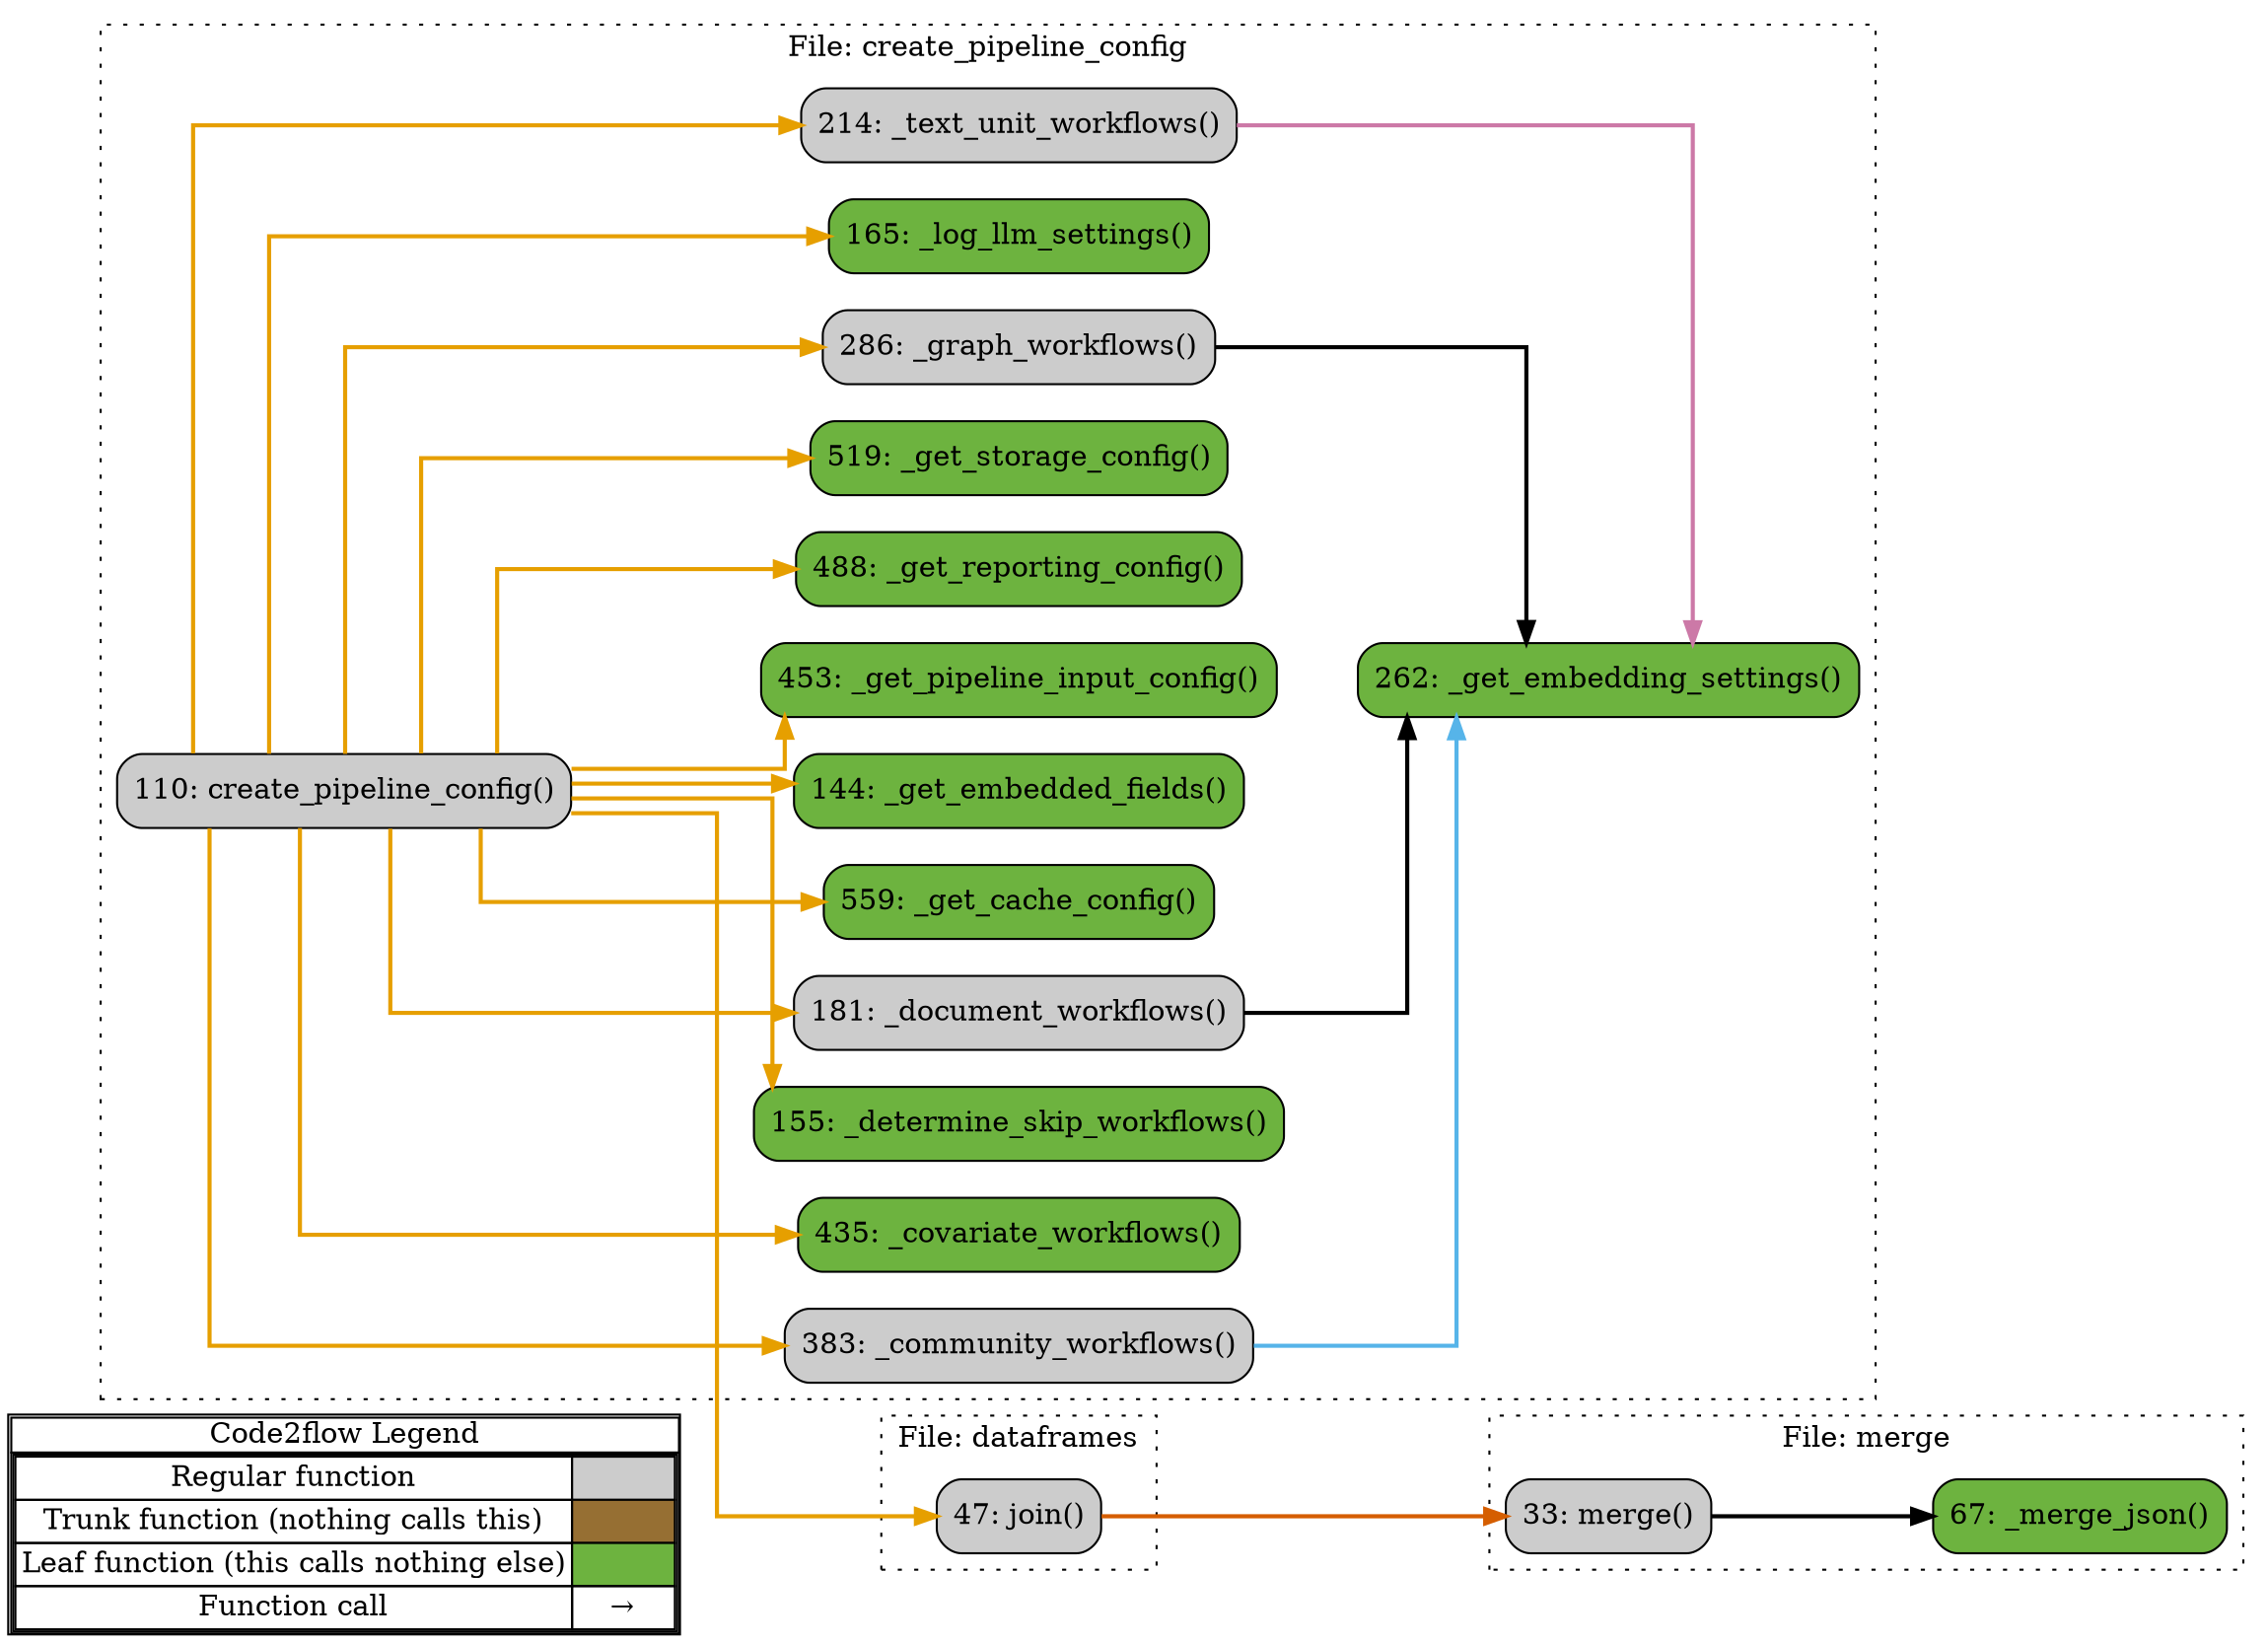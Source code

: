 digraph G {
concentrate=true;
splines="ortho";
rankdir="LR";
subgraph legend{
    rank = min;
    label = "legend";
    Legend [shape=none, margin=0, label = <
        <table cellspacing="0" cellpadding="0" border="1"><tr><td>Code2flow Legend</td></tr><tr><td>
        <table cellspacing="0">
        <tr><td>Regular function</td><td width="50px" bgcolor='#cccccc'></td></tr>
        <tr><td>Trunk function (nothing calls this)</td><td bgcolor='#966F33'></td></tr>
        <tr><td>Leaf function (this calls nothing else)</td><td bgcolor='#6db33f'></td></tr>
        <tr><td>Function call</td><td><font color='black'>&#8594;</font></td></tr>
        </table></td></tr></table>
        >];
}node_0b8c7dba [label="383: _community_workflows()" name="create_pipeline_config::_community_workflows" shape="rect" style="rounded,filled" fillcolor="#cccccc" ];
node_64e25208 [label="435: _covariate_workflows()" name="create_pipeline_config::_covariate_workflows" shape="rect" style="rounded,filled" fillcolor="#6db33f" ];
node_1282a113 [label="155: _determine_skip_workflows()" name="create_pipeline_config::_determine_skip_workflows" shape="rect" style="rounded,filled" fillcolor="#6db33f" ];
node_844797a8 [label="181: _document_workflows()" name="create_pipeline_config::_document_workflows" shape="rect" style="rounded,filled" fillcolor="#cccccc" ];
node_7d732d54 [label="559: _get_cache_config()" name="create_pipeline_config::_get_cache_config" shape="rect" style="rounded,filled" fillcolor="#6db33f" ];
node_b2220182 [label="144: _get_embedded_fields()" name="create_pipeline_config::_get_embedded_fields" shape="rect" style="rounded,filled" fillcolor="#6db33f" ];
node_bcefd01a [label="262: _get_embedding_settings()" name="create_pipeline_config::_get_embedding_settings" shape="rect" style="rounded,filled" fillcolor="#6db33f" ];
node_4d0319b6 [label="453: _get_pipeline_input_config()" name="create_pipeline_config::_get_pipeline_input_config" shape="rect" style="rounded,filled" fillcolor="#6db33f" ];
node_971e0320 [label="488: _get_reporting_config()" name="create_pipeline_config::_get_reporting_config" shape="rect" style="rounded,filled" fillcolor="#6db33f" ];
node_26e95fc3 [label="519: _get_storage_config()" name="create_pipeline_config::_get_storage_config" shape="rect" style="rounded,filled" fillcolor="#6db33f" ];
node_c067c7a8 [label="286: _graph_workflows()" name="create_pipeline_config::_graph_workflows" shape="rect" style="rounded,filled" fillcolor="#cccccc" ];
node_50e8ce2a [label="165: _log_llm_settings()" name="create_pipeline_config::_log_llm_settings" shape="rect" style="rounded,filled" fillcolor="#6db33f" ];
node_6b038bef [label="214: _text_unit_workflows()" name="create_pipeline_config::_text_unit_workflows" shape="rect" style="rounded,filled" fillcolor="#cccccc" ];
node_80585cc9 [label="110: create_pipeline_config()" name="create_pipeline_config::create_pipeline_config" shape="rect" style="rounded,filled" fillcolor="#cccccc" ];
node_fb6893f6 [label="47: join()" name="dataframes::join" shape="rect" style="rounded,filled" fillcolor="#cccccc" ];
node_ad4e7541 [label="67: _merge_json()" name="merge::_merge_json" shape="rect" style="rounded,filled" fillcolor="#6db33f" ];
node_5d4b24e8 [label="33: merge()" name="merge::merge" shape="rect" style="rounded,filled" fillcolor="#cccccc" ];
node_0b8c7dba -> node_bcefd01a [color="#56B4E9" penwidth="2"];
node_0b8c7dba -> node_bcefd01a [color="#56B4E9" penwidth="2"];
node_0b8c7dba -> node_bcefd01a [color="#56B4E9" penwidth="2"];
node_844797a8 -> node_bcefd01a [color="#000000" penwidth="2"];
node_c067c7a8 -> node_bcefd01a [color="#000000" penwidth="2"];
node_c067c7a8 -> node_bcefd01a [color="#000000" penwidth="2"];
node_c067c7a8 -> node_bcefd01a [color="#000000" penwidth="2"];
node_6b038bef -> node_bcefd01a [color="#CC79A7" penwidth="2"];
node_80585cc9 -> node_0b8c7dba [color="#E69F00" penwidth="2"];
node_80585cc9 -> node_64e25208 [color="#E69F00" penwidth="2"];
node_80585cc9 -> node_1282a113 [color="#E69F00" penwidth="2"];
node_80585cc9 -> node_844797a8 [color="#E69F00" penwidth="2"];
node_80585cc9 -> node_7d732d54 [color="#E69F00" penwidth="2"];
node_80585cc9 -> node_b2220182 [color="#E69F00" penwidth="2"];
node_80585cc9 -> node_4d0319b6 [color="#E69F00" penwidth="2"];
node_80585cc9 -> node_971e0320 [color="#E69F00" penwidth="2"];
node_80585cc9 -> node_26e95fc3 [color="#E69F00" penwidth="2"];
node_80585cc9 -> node_c067c7a8 [color="#E69F00" penwidth="2"];
node_80585cc9 -> node_50e8ce2a [color="#E69F00" penwidth="2"];
node_80585cc9 -> node_6b038bef [color="#E69F00" penwidth="2"];
node_80585cc9 -> node_fb6893f6 [color="#E69F00" penwidth="2"];
node_fb6893f6 -> node_5d4b24e8 [color="#D55E00" penwidth="2"];
node_5d4b24e8 -> node_ad4e7541 [color="#000000" penwidth="2"];
subgraph cluster_30032352 {
    node_80585cc9 node_b2220182 node_1282a113 node_50e8ce2a node_844797a8 node_6b038bef node_bcefd01a node_c067c7a8 node_0b8c7dba node_64e25208 node_4d0319b6 node_971e0320 node_26e95fc3 node_7d732d54;
    label="File: create_pipeline_config";
    name="create_pipeline_config";
    style="filled";
    graph[style=dotted];
};
subgraph cluster_debdd218 {
    node_fb6893f6;
    label="File: dataframes";
    name="dataframes";
    style="filled";
    graph[style=dotted];
};
subgraph cluster_c8ac0bb2 {
    node_5d4b24e8 node_ad4e7541;
    label="File: merge";
    name="merge";
    style="filled";
    graph[style=dotted];
};
}
